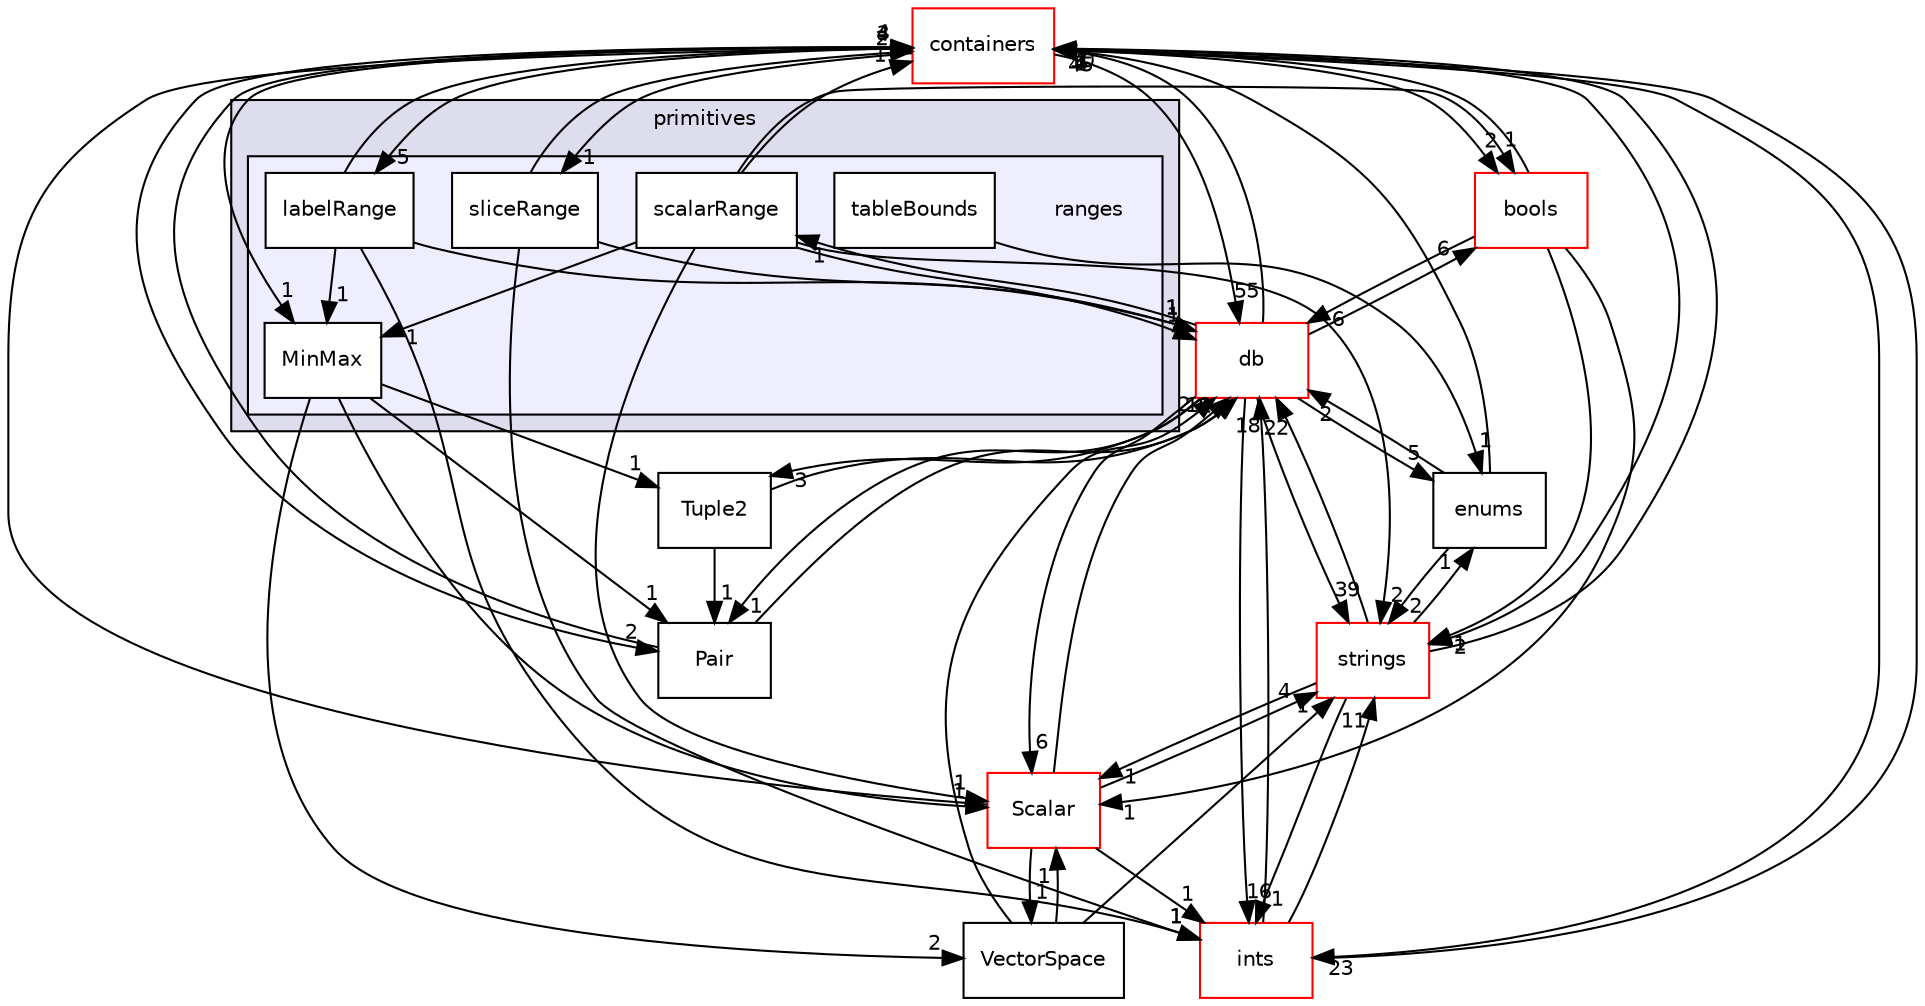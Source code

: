 digraph "src/OpenFOAM/primitives/ranges" {
  bgcolor=transparent;
  compound=true
  node [ fontsize="10", fontname="Helvetica"];
  edge [ labelfontsize="10", labelfontname="Helvetica"];
  subgraph clusterdir_3e50f45338116b169052b428016851aa {
    graph [ bgcolor="#ddddee", pencolor="black", label="primitives" fontname="Helvetica", fontsize="10", URL="dir_3e50f45338116b169052b428016851aa.html"]
  subgraph clusterdir_4c2d2f51554615c82797d0537eafbb2e {
    graph [ bgcolor="#eeeeff", pencolor="black", label="" URL="dir_4c2d2f51554615c82797d0537eafbb2e.html"];
    dir_4c2d2f51554615c82797d0537eafbb2e [shape=plaintext label="ranges"];
    dir_e722655066e70023bc08c623e8e4908e [shape=box label="labelRange" color="black" fillcolor="white" style="filled" URL="dir_e722655066e70023bc08c623e8e4908e.html"];
    dir_043b052f4cb31cc649c1c0f908288acf [shape=box label="MinMax" color="black" fillcolor="white" style="filled" URL="dir_043b052f4cb31cc649c1c0f908288acf.html"];
    dir_c4e688ab11e3ce29421be8fa205760ef [shape=box label="scalarRange" color="black" fillcolor="white" style="filled" URL="dir_c4e688ab11e3ce29421be8fa205760ef.html"];
    dir_836c2a133e69d9a620aacddba4c7c321 [shape=box label="sliceRange" color="black" fillcolor="white" style="filled" URL="dir_836c2a133e69d9a620aacddba4c7c321.html"];
    dir_9b3052a5316c5df829656e2cb1a12b7c [shape=box label="tableBounds" color="black" fillcolor="white" style="filled" URL="dir_9b3052a5316c5df829656e2cb1a12b7c.html"];
  }
  }
  dir_19d0872053bde092be81d7fe3f56cbf7 [shape=box label="containers" color="red" URL="dir_19d0872053bde092be81d7fe3f56cbf7.html"];
  dir_a082e25d5e52ccf3d098e28b00b761b2 [shape=box label="bools" color="red" URL="dir_a082e25d5e52ccf3d098e28b00b761b2.html"];
  dir_ce1ee507886310df0e74ee2e624fbc88 [shape=box label="strings" color="red" URL="dir_ce1ee507886310df0e74ee2e624fbc88.html"];
  dir_246f7a9c53924f474d87efd38f207066 [shape=box label="Tuple2" URL="dir_246f7a9c53924f474d87efd38f207066.html"];
  dir_b4f4914e791ff496381862f16be45bae [shape=box label="Scalar" color="red" URL="dir_b4f4914e791ff496381862f16be45bae.html"];
  dir_63c634f7a7cfd679ac26c67fb30fc32f [shape=box label="db" color="red" URL="dir_63c634f7a7cfd679ac26c67fb30fc32f.html"];
  dir_4866e0e18efe39e2716d157b44dfa36c [shape=box label="Pair" URL="dir_4866e0e18efe39e2716d157b44dfa36c.html"];
  dir_67e43ffa00fdb90d8ab20f3d61175616 [shape=box label="VectorSpace" URL="dir_67e43ffa00fdb90d8ab20f3d61175616.html"];
  dir_086c067a0e64eeb439d30ae0c44248d8 [shape=box label="ints" color="red" URL="dir_086c067a0e64eeb439d30ae0c44248d8.html"];
  dir_b997e59254caaf3bad833df621f73e31 [shape=box label="enums" URL="dir_b997e59254caaf3bad833df621f73e31.html"];
  dir_9b3052a5316c5df829656e2cb1a12b7c->dir_b997e59254caaf3bad833df621f73e31 [headlabel="1", labeldistance=1.5 headhref="dir_002709_002648.html"];
  dir_19d0872053bde092be81d7fe3f56cbf7->dir_836c2a133e69d9a620aacddba4c7c321 [headlabel="1", labeldistance=1.5 headhref="dir_002156_002708.html"];
  dir_19d0872053bde092be81d7fe3f56cbf7->dir_a082e25d5e52ccf3d098e28b00b761b2 [headlabel="2", labeldistance=1.5 headhref="dir_002156_002634.html"];
  dir_19d0872053bde092be81d7fe3f56cbf7->dir_ce1ee507886310df0e74ee2e624fbc88 [headlabel="2", labeldistance=1.5 headhref="dir_002156_002731.html"];
  dir_19d0872053bde092be81d7fe3f56cbf7->dir_63c634f7a7cfd679ac26c67fb30fc32f [headlabel="55", labeldistance=1.5 headhref="dir_002156_002218.html"];
  dir_19d0872053bde092be81d7fe3f56cbf7->dir_4866e0e18efe39e2716d157b44dfa36c [headlabel="2", labeldistance=1.5 headhref="dir_002156_002693.html"];
  dir_19d0872053bde092be81d7fe3f56cbf7->dir_e722655066e70023bc08c623e8e4908e [headlabel="5", labeldistance=1.5 headhref="dir_002156_002705.html"];
  dir_19d0872053bde092be81d7fe3f56cbf7->dir_086c067a0e64eeb439d30ae0c44248d8 [headlabel="23", labeldistance=1.5 headhref="dir_002156_002677.html"];
  dir_19d0872053bde092be81d7fe3f56cbf7->dir_043b052f4cb31cc649c1c0f908288acf [headlabel="1", labeldistance=1.5 headhref="dir_002156_002706.html"];
  dir_ce1ee507886310df0e74ee2e624fbc88->dir_19d0872053bde092be81d7fe3f56cbf7 [headlabel="10", labeldistance=1.5 headhref="dir_002731_002156.html"];
  dir_ce1ee507886310df0e74ee2e624fbc88->dir_b4f4914e791ff496381862f16be45bae [headlabel="1", labeldistance=1.5 headhref="dir_002731_002711.html"];
  dir_ce1ee507886310df0e74ee2e624fbc88->dir_63c634f7a7cfd679ac26c67fb30fc32f [headlabel="22", labeldistance=1.5 headhref="dir_002731_002218.html"];
  dir_ce1ee507886310df0e74ee2e624fbc88->dir_086c067a0e64eeb439d30ae0c44248d8 [headlabel="1", labeldistance=1.5 headhref="dir_002731_002677.html"];
  dir_ce1ee507886310df0e74ee2e624fbc88->dir_b997e59254caaf3bad833df621f73e31 [headlabel="1", labeldistance=1.5 headhref="dir_002731_002648.html"];
  dir_a082e25d5e52ccf3d098e28b00b761b2->dir_19d0872053bde092be81d7fe3f56cbf7 [headlabel="1", labeldistance=1.5 headhref="dir_002634_002156.html"];
  dir_a082e25d5e52ccf3d098e28b00b761b2->dir_ce1ee507886310df0e74ee2e624fbc88 [headlabel="1", labeldistance=1.5 headhref="dir_002634_002731.html"];
  dir_a082e25d5e52ccf3d098e28b00b761b2->dir_b4f4914e791ff496381862f16be45bae [headlabel="1", labeldistance=1.5 headhref="dir_002634_002711.html"];
  dir_a082e25d5e52ccf3d098e28b00b761b2->dir_63c634f7a7cfd679ac26c67fb30fc32f [headlabel="6", labeldistance=1.5 headhref="dir_002634_002218.html"];
  dir_836c2a133e69d9a620aacddba4c7c321->dir_19d0872053bde092be81d7fe3f56cbf7 [headlabel="2", labeldistance=1.5 headhref="dir_002708_002156.html"];
  dir_836c2a133e69d9a620aacddba4c7c321->dir_63c634f7a7cfd679ac26c67fb30fc32f [headlabel="1", labeldistance=1.5 headhref="dir_002708_002218.html"];
  dir_836c2a133e69d9a620aacddba4c7c321->dir_086c067a0e64eeb439d30ae0c44248d8 [headlabel="1", labeldistance=1.5 headhref="dir_002708_002677.html"];
  dir_246f7a9c53924f474d87efd38f207066->dir_63c634f7a7cfd679ac26c67fb30fc32f [headlabel="2", labeldistance=1.5 headhref="dir_002759_002218.html"];
  dir_246f7a9c53924f474d87efd38f207066->dir_4866e0e18efe39e2716d157b44dfa36c [headlabel="1", labeldistance=1.5 headhref="dir_002759_002693.html"];
  dir_b4f4914e791ff496381862f16be45bae->dir_19d0872053bde092be81d7fe3f56cbf7 [headlabel="4", labeldistance=1.5 headhref="dir_002711_002156.html"];
  dir_b4f4914e791ff496381862f16be45bae->dir_ce1ee507886310df0e74ee2e624fbc88 [headlabel="4", labeldistance=1.5 headhref="dir_002711_002731.html"];
  dir_b4f4914e791ff496381862f16be45bae->dir_63c634f7a7cfd679ac26c67fb30fc32f [headlabel="10", labeldistance=1.5 headhref="dir_002711_002218.html"];
  dir_b4f4914e791ff496381862f16be45bae->dir_67e43ffa00fdb90d8ab20f3d61175616 [headlabel="1", labeldistance=1.5 headhref="dir_002711_002770.html"];
  dir_b4f4914e791ff496381862f16be45bae->dir_086c067a0e64eeb439d30ae0c44248d8 [headlabel="1", labeldistance=1.5 headhref="dir_002711_002677.html"];
  dir_63c634f7a7cfd679ac26c67fb30fc32f->dir_19d0872053bde092be81d7fe3f56cbf7 [headlabel="45", labeldistance=1.5 headhref="dir_002218_002156.html"];
  dir_63c634f7a7cfd679ac26c67fb30fc32f->dir_a082e25d5e52ccf3d098e28b00b761b2 [headlabel="6", labeldistance=1.5 headhref="dir_002218_002634.html"];
  dir_63c634f7a7cfd679ac26c67fb30fc32f->dir_ce1ee507886310df0e74ee2e624fbc88 [headlabel="39", labeldistance=1.5 headhref="dir_002218_002731.html"];
  dir_63c634f7a7cfd679ac26c67fb30fc32f->dir_246f7a9c53924f474d87efd38f207066 [headlabel="3", labeldistance=1.5 headhref="dir_002218_002759.html"];
  dir_63c634f7a7cfd679ac26c67fb30fc32f->dir_b4f4914e791ff496381862f16be45bae [headlabel="6", labeldistance=1.5 headhref="dir_002218_002711.html"];
  dir_63c634f7a7cfd679ac26c67fb30fc32f->dir_4866e0e18efe39e2716d157b44dfa36c [headlabel="1", labeldistance=1.5 headhref="dir_002218_002693.html"];
  dir_63c634f7a7cfd679ac26c67fb30fc32f->dir_c4e688ab11e3ce29421be8fa205760ef [headlabel="1", labeldistance=1.5 headhref="dir_002218_002707.html"];
  dir_63c634f7a7cfd679ac26c67fb30fc32f->dir_086c067a0e64eeb439d30ae0c44248d8 [headlabel="16", labeldistance=1.5 headhref="dir_002218_002677.html"];
  dir_63c634f7a7cfd679ac26c67fb30fc32f->dir_b997e59254caaf3bad833df621f73e31 [headlabel="5", labeldistance=1.5 headhref="dir_002218_002648.html"];
  dir_4866e0e18efe39e2716d157b44dfa36c->dir_19d0872053bde092be81d7fe3f56cbf7 [headlabel="4", labeldistance=1.5 headhref="dir_002693_002156.html"];
  dir_4866e0e18efe39e2716d157b44dfa36c->dir_63c634f7a7cfd679ac26c67fb30fc32f [headlabel="1", labeldistance=1.5 headhref="dir_002693_002218.html"];
  dir_67e43ffa00fdb90d8ab20f3d61175616->dir_ce1ee507886310df0e74ee2e624fbc88 [headlabel="1", labeldistance=1.5 headhref="dir_002770_002731.html"];
  dir_67e43ffa00fdb90d8ab20f3d61175616->dir_b4f4914e791ff496381862f16be45bae [headlabel="1", labeldistance=1.5 headhref="dir_002770_002711.html"];
  dir_67e43ffa00fdb90d8ab20f3d61175616->dir_63c634f7a7cfd679ac26c67fb30fc32f [headlabel="2", labeldistance=1.5 headhref="dir_002770_002218.html"];
  dir_e722655066e70023bc08c623e8e4908e->dir_19d0872053bde092be81d7fe3f56cbf7 [headlabel="3", labeldistance=1.5 headhref="dir_002705_002156.html"];
  dir_e722655066e70023bc08c623e8e4908e->dir_63c634f7a7cfd679ac26c67fb30fc32f [headlabel="1", labeldistance=1.5 headhref="dir_002705_002218.html"];
  dir_e722655066e70023bc08c623e8e4908e->dir_086c067a0e64eeb439d30ae0c44248d8 [headlabel="1", labeldistance=1.5 headhref="dir_002705_002677.html"];
  dir_e722655066e70023bc08c623e8e4908e->dir_043b052f4cb31cc649c1c0f908288acf [headlabel="1", labeldistance=1.5 headhref="dir_002705_002706.html"];
  dir_c4e688ab11e3ce29421be8fa205760ef->dir_19d0872053bde092be81d7fe3f56cbf7 [headlabel="1", labeldistance=1.5 headhref="dir_002707_002156.html"];
  dir_c4e688ab11e3ce29421be8fa205760ef->dir_a082e25d5e52ccf3d098e28b00b761b2 [headlabel="1", labeldistance=1.5 headhref="dir_002707_002634.html"];
  dir_c4e688ab11e3ce29421be8fa205760ef->dir_ce1ee507886310df0e74ee2e624fbc88 [headlabel="2", labeldistance=1.5 headhref="dir_002707_002731.html"];
  dir_c4e688ab11e3ce29421be8fa205760ef->dir_b4f4914e791ff496381862f16be45bae [headlabel="1", labeldistance=1.5 headhref="dir_002707_002711.html"];
  dir_c4e688ab11e3ce29421be8fa205760ef->dir_63c634f7a7cfd679ac26c67fb30fc32f [headlabel="1", labeldistance=1.5 headhref="dir_002707_002218.html"];
  dir_c4e688ab11e3ce29421be8fa205760ef->dir_043b052f4cb31cc649c1c0f908288acf [headlabel="1", labeldistance=1.5 headhref="dir_002707_002706.html"];
  dir_086c067a0e64eeb439d30ae0c44248d8->dir_19d0872053bde092be81d7fe3f56cbf7 [headlabel="4", labeldistance=1.5 headhref="dir_002677_002156.html"];
  dir_086c067a0e64eeb439d30ae0c44248d8->dir_ce1ee507886310df0e74ee2e624fbc88 [headlabel="11", labeldistance=1.5 headhref="dir_002677_002731.html"];
  dir_086c067a0e64eeb439d30ae0c44248d8->dir_63c634f7a7cfd679ac26c67fb30fc32f [headlabel="18", labeldistance=1.5 headhref="dir_002677_002218.html"];
  dir_b997e59254caaf3bad833df621f73e31->dir_19d0872053bde092be81d7fe3f56cbf7 [headlabel="1", labeldistance=1.5 headhref="dir_002648_002156.html"];
  dir_b997e59254caaf3bad833df621f73e31->dir_ce1ee507886310df0e74ee2e624fbc88 [headlabel="2", labeldistance=1.5 headhref="dir_002648_002731.html"];
  dir_b997e59254caaf3bad833df621f73e31->dir_63c634f7a7cfd679ac26c67fb30fc32f [headlabel="2", labeldistance=1.5 headhref="dir_002648_002218.html"];
  dir_043b052f4cb31cc649c1c0f908288acf->dir_246f7a9c53924f474d87efd38f207066 [headlabel="1", labeldistance=1.5 headhref="dir_002706_002759.html"];
  dir_043b052f4cb31cc649c1c0f908288acf->dir_b4f4914e791ff496381862f16be45bae [headlabel="1", labeldistance=1.5 headhref="dir_002706_002711.html"];
  dir_043b052f4cb31cc649c1c0f908288acf->dir_4866e0e18efe39e2716d157b44dfa36c [headlabel="1", labeldistance=1.5 headhref="dir_002706_002693.html"];
  dir_043b052f4cb31cc649c1c0f908288acf->dir_67e43ffa00fdb90d8ab20f3d61175616 [headlabel="2", labeldistance=1.5 headhref="dir_002706_002770.html"];
}
